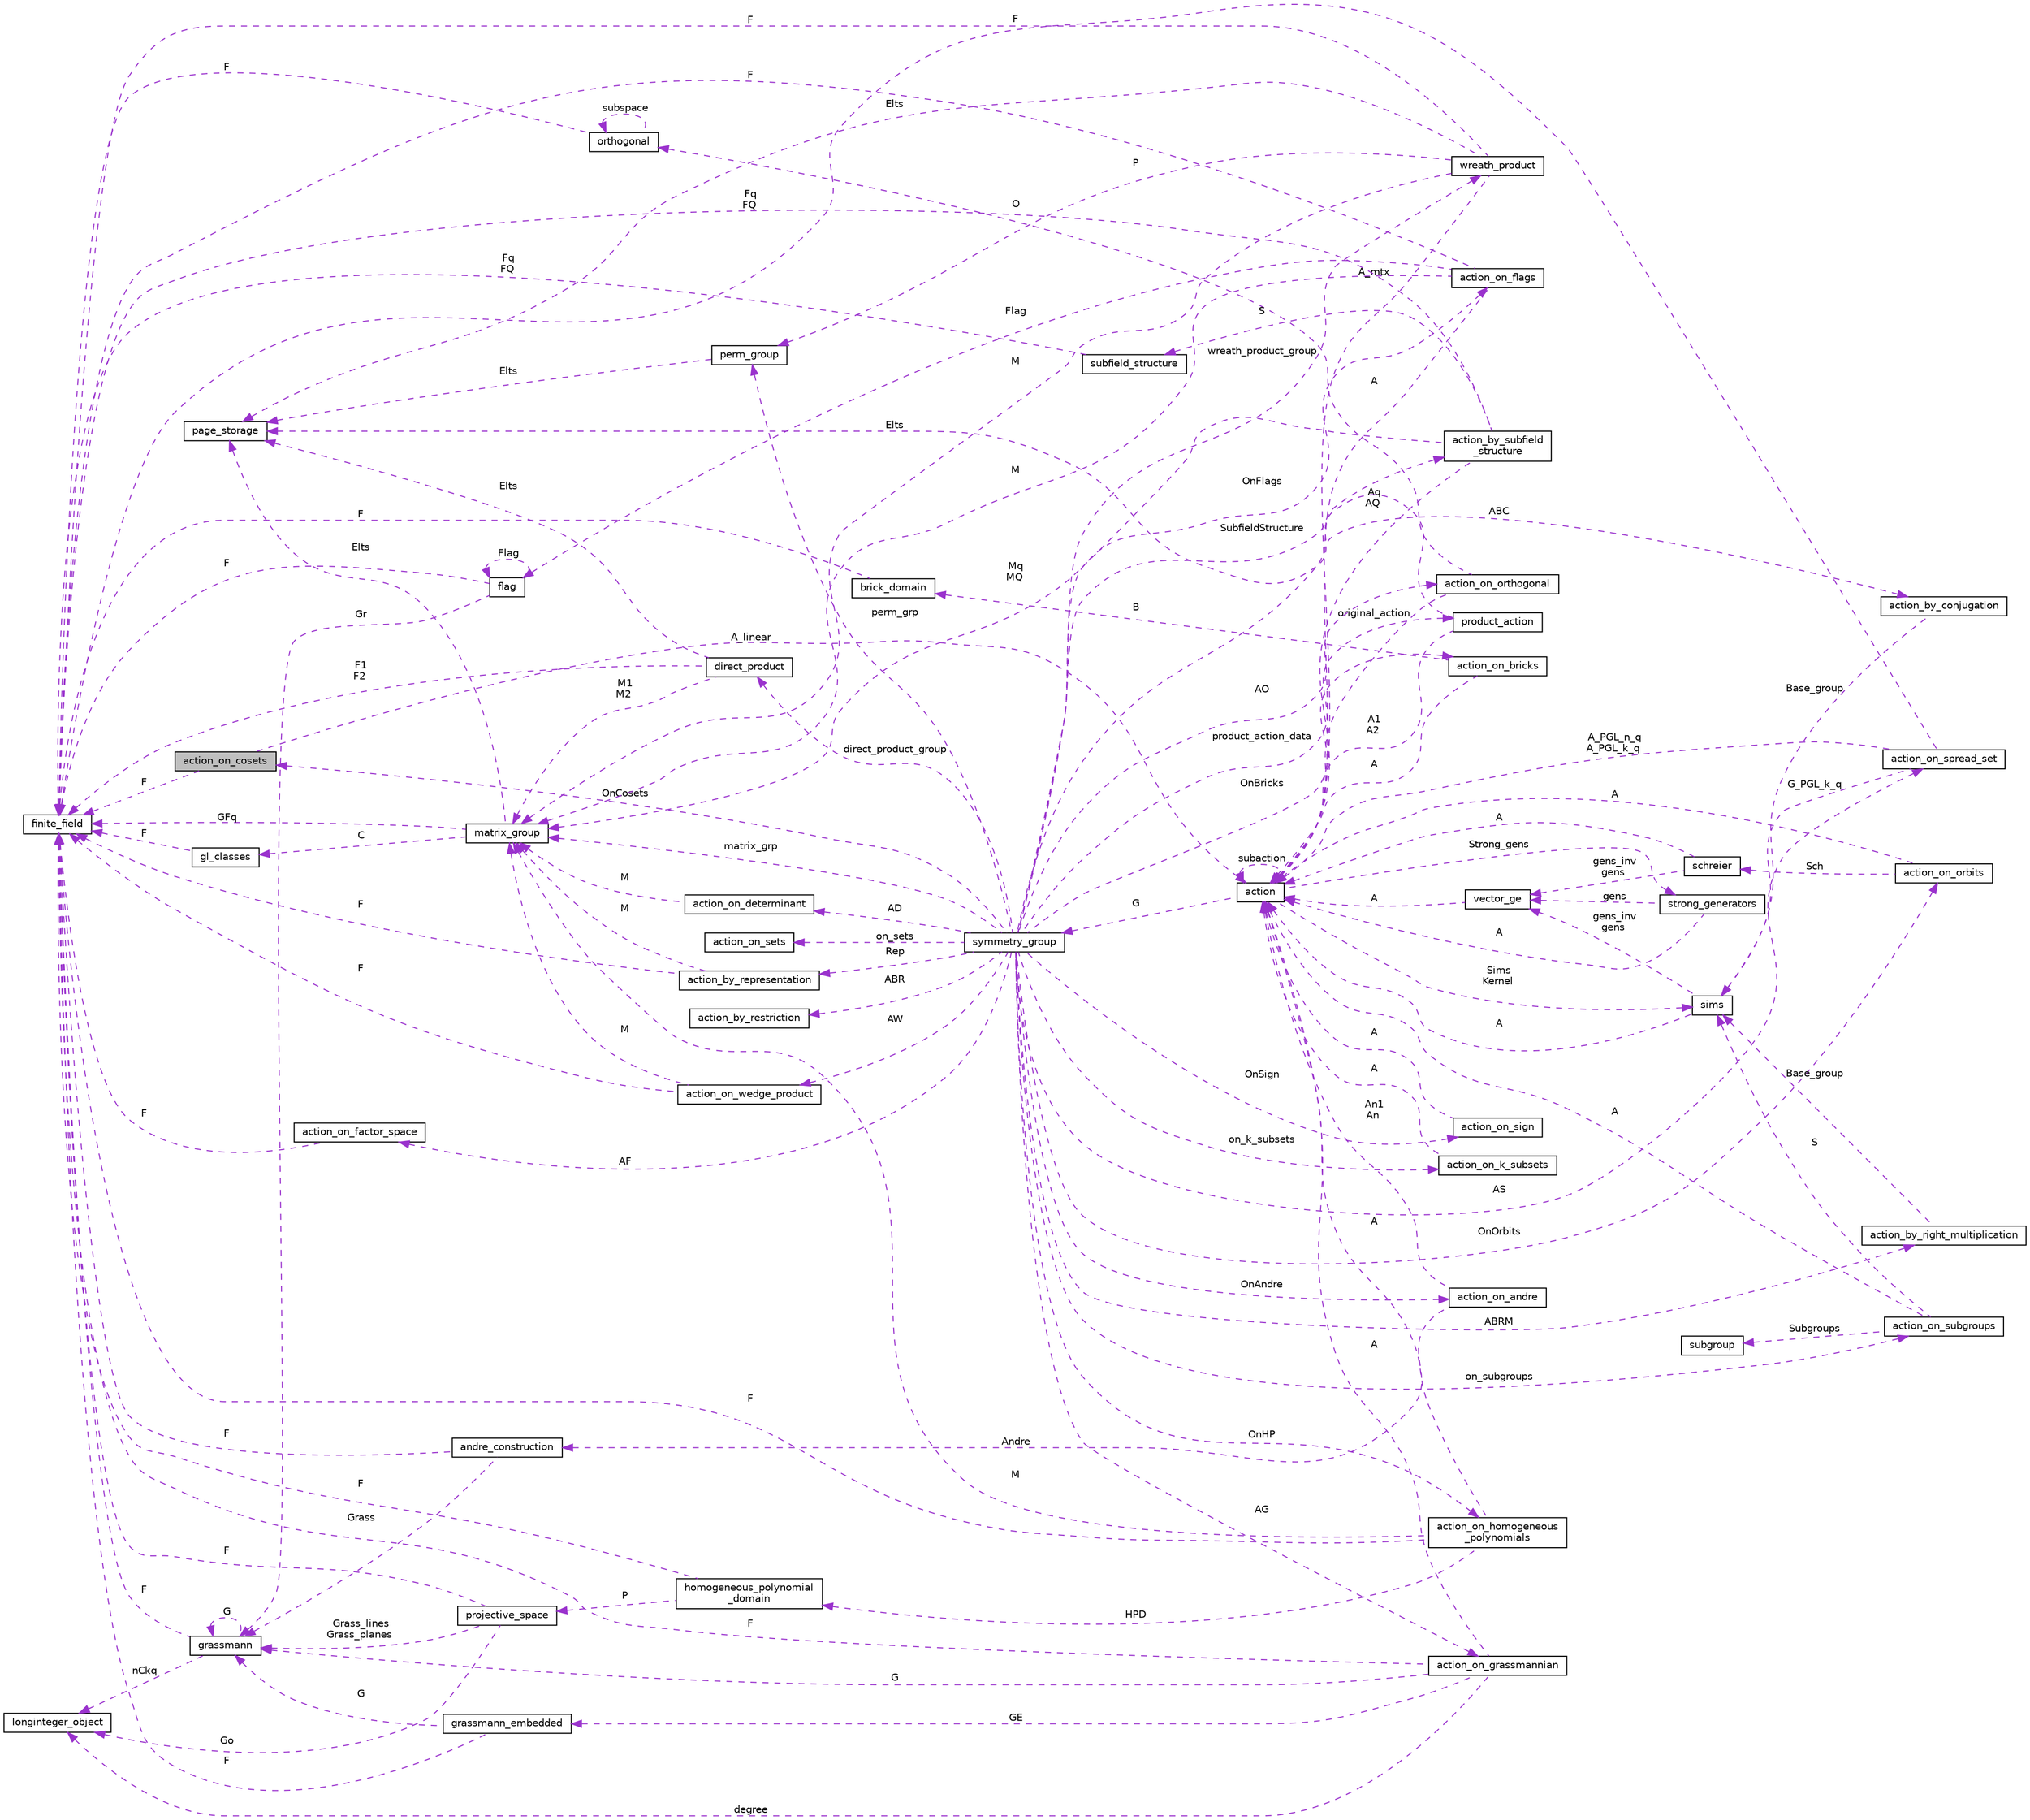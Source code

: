digraph "action_on_cosets"
{
  edge [fontname="Helvetica",fontsize="10",labelfontname="Helvetica",labelfontsize="10"];
  node [fontname="Helvetica",fontsize="10",shape=record];
  rankdir="LR";
  Node1 [label="action_on_cosets",height=0.2,width=0.4,color="black", fillcolor="grey75", style="filled", fontcolor="black"];
  Node2 -> Node1 [dir="back",color="darkorchid3",fontsize="10",style="dashed",label=" A_linear" ,fontname="Helvetica"];
  Node2 [label="action",height=0.2,width=0.4,color="black", fillcolor="white", style="filled",URL="$d2/d86/classaction.html"];
  Node3 -> Node2 [dir="back",color="darkorchid3",fontsize="10",style="dashed",label=" G" ,fontname="Helvetica"];
  Node3 [label="symmetry_group",height=0.2,width=0.4,color="black", fillcolor="white", style="filled",URL="$dd/d3b/unionsymmetry__group.html"];
  Node4 -> Node3 [dir="back",color="darkorchid3",fontsize="10",style="dashed",label=" product_action_data" ,fontname="Helvetica"];
  Node4 [label="product_action",height=0.2,width=0.4,color="black", fillcolor="white", style="filled",URL="$d8/d74/classproduct__action.html"];
  Node5 -> Node4 [dir="back",color="darkorchid3",fontsize="10",style="dashed",label=" Elts" ,fontname="Helvetica"];
  Node5 [label="page_storage",height=0.2,width=0.4,color="black", fillcolor="white", style="filled",URL="$dc/d72/classpage__storage.html"];
  Node2 -> Node4 [dir="back",color="darkorchid3",fontsize="10",style="dashed",label=" A1\nA2" ,fontname="Helvetica"];
  Node6 -> Node3 [dir="back",color="darkorchid3",fontsize="10",style="dashed",label=" ABR" ,fontname="Helvetica"];
  Node6 [label="action_by_restriction",height=0.2,width=0.4,color="black", fillcolor="white", style="filled",URL="$d1/d7e/classaction__by__restriction.html"];
  Node7 -> Node3 [dir="back",color="darkorchid3",fontsize="10",style="dashed",label=" OnFlags" ,fontname="Helvetica"];
  Node7 [label="action_on_flags",height=0.2,width=0.4,color="black", fillcolor="white", style="filled",URL="$dd/dc4/classaction__on__flags.html"];
  Node2 -> Node7 [dir="back",color="darkorchid3",fontsize="10",style="dashed",label=" A" ,fontname="Helvetica"];
  Node8 -> Node7 [dir="back",color="darkorchid3",fontsize="10",style="dashed",label=" M" ,fontname="Helvetica"];
  Node8 [label="matrix_group",height=0.2,width=0.4,color="black", fillcolor="white", style="filled",URL="$d3/ded/classmatrix__group.html"];
  Node5 -> Node8 [dir="back",color="darkorchid3",fontsize="10",style="dashed",label=" Elts" ,fontname="Helvetica"];
  Node9 -> Node8 [dir="back",color="darkorchid3",fontsize="10",style="dashed",label=" C" ,fontname="Helvetica"];
  Node9 [label="gl_classes",height=0.2,width=0.4,color="black", fillcolor="white", style="filled",URL="$d6/dab/classgl__classes.html"];
  Node10 -> Node9 [dir="back",color="darkorchid3",fontsize="10",style="dashed",label=" F" ,fontname="Helvetica"];
  Node10 [label="finite_field",height=0.2,width=0.4,color="black", fillcolor="white", style="filled",URL="$df/d5a/classfinite__field.html"];
  Node10 -> Node8 [dir="back",color="darkorchid3",fontsize="10",style="dashed",label=" GFq" ,fontname="Helvetica"];
  Node11 -> Node7 [dir="back",color="darkorchid3",fontsize="10",style="dashed",label=" Flag" ,fontname="Helvetica"];
  Node11 [label="flag",height=0.2,width=0.4,color="black", fillcolor="white", style="filled",URL="$d8/d06/classflag.html"];
  Node11 -> Node11 [dir="back",color="darkorchid3",fontsize="10",style="dashed",label=" Flag" ,fontname="Helvetica"];
  Node12 -> Node11 [dir="back",color="darkorchid3",fontsize="10",style="dashed",label=" Gr" ,fontname="Helvetica"];
  Node12 [label="grassmann",height=0.2,width=0.4,color="black", fillcolor="white", style="filled",URL="$df/d02/classgrassmann.html"];
  Node13 -> Node12 [dir="back",color="darkorchid3",fontsize="10",style="dashed",label=" nCkq" ,fontname="Helvetica"];
  Node13 [label="longinteger_object",height=0.2,width=0.4,color="black", fillcolor="white", style="filled",URL="$dd/d7e/classlonginteger__object.html"];
  Node12 -> Node12 [dir="back",color="darkorchid3",fontsize="10",style="dashed",label=" G" ,fontname="Helvetica"];
  Node10 -> Node12 [dir="back",color="darkorchid3",fontsize="10",style="dashed",label=" F" ,fontname="Helvetica"];
  Node10 -> Node11 [dir="back",color="darkorchid3",fontsize="10",style="dashed",label=" F" ,fontname="Helvetica"];
  Node10 -> Node7 [dir="back",color="darkorchid3",fontsize="10",style="dashed",label=" F" ,fontname="Helvetica"];
  Node14 -> Node3 [dir="back",color="darkorchid3",fontsize="10",style="dashed",label=" AW" ,fontname="Helvetica"];
  Node14 [label="action_on_wedge_product",height=0.2,width=0.4,color="black", fillcolor="white", style="filled",URL="$d0/deb/classaction__on__wedge__product.html"];
  Node8 -> Node14 [dir="back",color="darkorchid3",fontsize="10",style="dashed",label=" M" ,fontname="Helvetica"];
  Node10 -> Node14 [dir="back",color="darkorchid3",fontsize="10",style="dashed",label=" F" ,fontname="Helvetica"];
  Node15 -> Node3 [dir="back",color="darkorchid3",fontsize="10",style="dashed",label=" AF" ,fontname="Helvetica"];
  Node15 [label="action_on_factor_space",height=0.2,width=0.4,color="black", fillcolor="white", style="filled",URL="$d5/d25/classaction__on__factor__space.html"];
  Node10 -> Node15 [dir="back",color="darkorchid3",fontsize="10",style="dashed",label=" F" ,fontname="Helvetica"];
  Node1 -> Node3 [dir="back",color="darkorchid3",fontsize="10",style="dashed",label=" OnCosets" ,fontname="Helvetica"];
  Node16 -> Node3 [dir="back",color="darkorchid3",fontsize="10",style="dashed",label=" AO" ,fontname="Helvetica"];
  Node16 [label="action_on_orthogonal",height=0.2,width=0.4,color="black", fillcolor="white", style="filled",URL="$dc/d87/classaction__on__orthogonal.html"];
  Node2 -> Node16 [dir="back",color="darkorchid3",fontsize="10",style="dashed",label=" original_action" ,fontname="Helvetica"];
  Node17 -> Node16 [dir="back",color="darkorchid3",fontsize="10",style="dashed",label=" O" ,fontname="Helvetica"];
  Node17 [label="orthogonal",height=0.2,width=0.4,color="black", fillcolor="white", style="filled",URL="$d7/daa/classorthogonal.html"];
  Node17 -> Node17 [dir="back",color="darkorchid3",fontsize="10",style="dashed",label=" subspace" ,fontname="Helvetica"];
  Node10 -> Node17 [dir="back",color="darkorchid3",fontsize="10",style="dashed",label=" F" ,fontname="Helvetica"];
  Node18 -> Node3 [dir="back",color="darkorchid3",fontsize="10",style="dashed",label=" AG" ,fontname="Helvetica"];
  Node18 [label="action_on_grassmannian",height=0.2,width=0.4,color="black", fillcolor="white", style="filled",URL="$d9/ddf/classaction__on__grassmannian.html"];
  Node13 -> Node18 [dir="back",color="darkorchid3",fontsize="10",style="dashed",label=" degree" ,fontname="Helvetica"];
  Node19 -> Node18 [dir="back",color="darkorchid3",fontsize="10",style="dashed",label=" GE" ,fontname="Helvetica"];
  Node19 [label="grassmann_embedded",height=0.2,width=0.4,color="black", fillcolor="white", style="filled",URL="$d4/dda/classgrassmann__embedded.html"];
  Node12 -> Node19 [dir="back",color="darkorchid3",fontsize="10",style="dashed",label=" G" ,fontname="Helvetica"];
  Node10 -> Node19 [dir="back",color="darkorchid3",fontsize="10",style="dashed",label=" F" ,fontname="Helvetica"];
  Node2 -> Node18 [dir="back",color="darkorchid3",fontsize="10",style="dashed",label=" A" ,fontname="Helvetica"];
  Node12 -> Node18 [dir="back",color="darkorchid3",fontsize="10",style="dashed",label=" G" ,fontname="Helvetica"];
  Node10 -> Node18 [dir="back",color="darkorchid3",fontsize="10",style="dashed",label=" F" ,fontname="Helvetica"];
  Node20 -> Node3 [dir="back",color="darkorchid3",fontsize="10",style="dashed",label=" OnHP" ,fontname="Helvetica"];
  Node20 [label="action_on_homogeneous\l_polynomials",height=0.2,width=0.4,color="black", fillcolor="white", style="filled",URL="$d5/dd4/classaction__on__homogeneous__polynomials.html"];
  Node2 -> Node20 [dir="back",color="darkorchid3",fontsize="10",style="dashed",label=" A" ,fontname="Helvetica"];
  Node8 -> Node20 [dir="back",color="darkorchid3",fontsize="10",style="dashed",label=" M" ,fontname="Helvetica"];
  Node10 -> Node20 [dir="back",color="darkorchid3",fontsize="10",style="dashed",label=" F" ,fontname="Helvetica"];
  Node21 -> Node20 [dir="back",color="darkorchid3",fontsize="10",style="dashed",label=" HPD" ,fontname="Helvetica"];
  Node21 [label="homogeneous_polynomial\l_domain",height=0.2,width=0.4,color="black", fillcolor="white", style="filled",URL="$d2/da7/classhomogeneous__polynomial__domain.html"];
  Node22 -> Node21 [dir="back",color="darkorchid3",fontsize="10",style="dashed",label=" P" ,fontname="Helvetica"];
  Node22 [label="projective_space",height=0.2,width=0.4,color="black", fillcolor="white", style="filled",URL="$d2/d17/classprojective__space.html"];
  Node13 -> Node22 [dir="back",color="darkorchid3",fontsize="10",style="dashed",label=" Go" ,fontname="Helvetica"];
  Node10 -> Node22 [dir="back",color="darkorchid3",fontsize="10",style="dashed",label=" F" ,fontname="Helvetica"];
  Node12 -> Node22 [dir="back",color="darkorchid3",fontsize="10",style="dashed",label=" Grass_lines\nGrass_planes" ,fontname="Helvetica"];
  Node10 -> Node21 [dir="back",color="darkorchid3",fontsize="10",style="dashed",label=" F" ,fontname="Helvetica"];
  Node23 -> Node3 [dir="back",color="darkorchid3",fontsize="10",style="dashed",label=" OnOrbits" ,fontname="Helvetica"];
  Node23 [label="action_on_orbits",height=0.2,width=0.4,color="black", fillcolor="white", style="filled",URL="$da/d89/classaction__on__orbits.html"];
  Node2 -> Node23 [dir="back",color="darkorchid3",fontsize="10",style="dashed",label=" A" ,fontname="Helvetica"];
  Node24 -> Node23 [dir="back",color="darkorchid3",fontsize="10",style="dashed",label=" Sch" ,fontname="Helvetica"];
  Node24 [label="schreier",height=0.2,width=0.4,color="black", fillcolor="white", style="filled",URL="$d3/dd6/classschreier.html"];
  Node2 -> Node24 [dir="back",color="darkorchid3",fontsize="10",style="dashed",label=" A" ,fontname="Helvetica"];
  Node25 -> Node24 [dir="back",color="darkorchid3",fontsize="10",style="dashed",label=" gens_inv\ngens" ,fontname="Helvetica"];
  Node25 [label="vector_ge",height=0.2,width=0.4,color="black", fillcolor="white", style="filled",URL="$d4/d6e/classvector__ge.html"];
  Node2 -> Node25 [dir="back",color="darkorchid3",fontsize="10",style="dashed",label=" A" ,fontname="Helvetica"];
  Node26 -> Node3 [dir="back",color="darkorchid3",fontsize="10",style="dashed",label=" AD" ,fontname="Helvetica"];
  Node26 [label="action_on_determinant",height=0.2,width=0.4,color="black", fillcolor="white", style="filled",URL="$d4/d32/classaction__on__determinant.html"];
  Node8 -> Node26 [dir="back",color="darkorchid3",fontsize="10",style="dashed",label=" M" ,fontname="Helvetica"];
  Node27 -> Node3 [dir="back",color="darkorchid3",fontsize="10",style="dashed",label=" on_k_subsets" ,fontname="Helvetica"];
  Node27 [label="action_on_k_subsets",height=0.2,width=0.4,color="black", fillcolor="white", style="filled",URL="$d3/d04/classaction__on__k__subsets.html"];
  Node2 -> Node27 [dir="back",color="darkorchid3",fontsize="10",style="dashed",label=" A" ,fontname="Helvetica"];
  Node28 -> Node3 [dir="back",color="darkorchid3",fontsize="10",style="dashed",label=" wreath_product_group" ,fontname="Helvetica"];
  Node28 [label="wreath_product",height=0.2,width=0.4,color="black", fillcolor="white", style="filled",URL="$d8/dfa/classwreath__product.html"];
  Node5 -> Node28 [dir="back",color="darkorchid3",fontsize="10",style="dashed",label=" Elts" ,fontname="Helvetica"];
  Node2 -> Node28 [dir="back",color="darkorchid3",fontsize="10",style="dashed",label=" A_mtx" ,fontname="Helvetica"];
  Node8 -> Node28 [dir="back",color="darkorchid3",fontsize="10",style="dashed",label=" M" ,fontname="Helvetica"];
  Node29 -> Node28 [dir="back",color="darkorchid3",fontsize="10",style="dashed",label=" P" ,fontname="Helvetica"];
  Node29 [label="perm_group",height=0.2,width=0.4,color="black", fillcolor="white", style="filled",URL="$df/d0a/classperm__group.html"];
  Node5 -> Node29 [dir="back",color="darkorchid3",fontsize="10",style="dashed",label=" Elts" ,fontname="Helvetica"];
  Node10 -> Node28 [dir="back",color="darkorchid3",fontsize="10",style="dashed",label=" F" ,fontname="Helvetica"];
  Node30 -> Node3 [dir="back",color="darkorchid3",fontsize="10",style="dashed",label=" on_subgroups" ,fontname="Helvetica"];
  Node30 [label="action_on_subgroups",height=0.2,width=0.4,color="black", fillcolor="white", style="filled",URL="$d6/da4/classaction__on__subgroups.html"];
  Node31 -> Node30 [dir="back",color="darkorchid3",fontsize="10",style="dashed",label=" Subgroups" ,fontname="Helvetica"];
  Node31 [label="subgroup",height=0.2,width=0.4,color="black", fillcolor="white", style="filled",URL="$d0/d0a/classsubgroup.html"];
  Node2 -> Node30 [dir="back",color="darkorchid3",fontsize="10",style="dashed",label=" A" ,fontname="Helvetica"];
  Node32 -> Node30 [dir="back",color="darkorchid3",fontsize="10",style="dashed",label=" S" ,fontname="Helvetica"];
  Node32 [label="sims",height=0.2,width=0.4,color="black", fillcolor="white", style="filled",URL="$d9/df3/classsims.html"];
  Node2 -> Node32 [dir="back",color="darkorchid3",fontsize="10",style="dashed",label=" A" ,fontname="Helvetica"];
  Node25 -> Node32 [dir="back",color="darkorchid3",fontsize="10",style="dashed",label=" gens_inv\ngens" ,fontname="Helvetica"];
  Node8 -> Node3 [dir="back",color="darkorchid3",fontsize="10",style="dashed",label=" matrix_grp" ,fontname="Helvetica"];
  Node33 -> Node3 [dir="back",color="darkorchid3",fontsize="10",style="dashed",label=" ABRM" ,fontname="Helvetica"];
  Node33 [label="action_by_right_multiplication",height=0.2,width=0.4,color="black", fillcolor="white", style="filled",URL="$d5/daa/classaction__by__right__multiplication.html"];
  Node32 -> Node33 [dir="back",color="darkorchid3",fontsize="10",style="dashed",label=" Base_group" ,fontname="Helvetica"];
  Node34 -> Node3 [dir="back",color="darkorchid3",fontsize="10",style="dashed",label=" direct_product_group" ,fontname="Helvetica"];
  Node34 [label="direct_product",height=0.2,width=0.4,color="black", fillcolor="white", style="filled",URL="$dc/daf/classdirect__product.html"];
  Node5 -> Node34 [dir="back",color="darkorchid3",fontsize="10",style="dashed",label=" Elts" ,fontname="Helvetica"];
  Node8 -> Node34 [dir="back",color="darkorchid3",fontsize="10",style="dashed",label=" M1\nM2" ,fontname="Helvetica"];
  Node10 -> Node34 [dir="back",color="darkorchid3",fontsize="10",style="dashed",label=" F1\nF2" ,fontname="Helvetica"];
  Node35 -> Node3 [dir="back",color="darkorchid3",fontsize="10",style="dashed",label=" OnBricks" ,fontname="Helvetica"];
  Node35 [label="action_on_bricks",height=0.2,width=0.4,color="black", fillcolor="white", style="filled",URL="$de/d56/classaction__on__bricks.html"];
  Node2 -> Node35 [dir="back",color="darkorchid3",fontsize="10",style="dashed",label=" A" ,fontname="Helvetica"];
  Node36 -> Node35 [dir="back",color="darkorchid3",fontsize="10",style="dashed",label=" B" ,fontname="Helvetica"];
  Node36 [label="brick_domain",height=0.2,width=0.4,color="black", fillcolor="white", style="filled",URL="$da/daf/classbrick__domain.html"];
  Node10 -> Node36 [dir="back",color="darkorchid3",fontsize="10",style="dashed",label=" F" ,fontname="Helvetica"];
  Node37 -> Node3 [dir="back",color="darkorchid3",fontsize="10",style="dashed",label=" ABC" ,fontname="Helvetica"];
  Node37 [label="action_by_conjugation",height=0.2,width=0.4,color="black", fillcolor="white", style="filled",URL="$d3/dda/classaction__by__conjugation.html"];
  Node32 -> Node37 [dir="back",color="darkorchid3",fontsize="10",style="dashed",label=" Base_group" ,fontname="Helvetica"];
  Node38 -> Node3 [dir="back",color="darkorchid3",fontsize="10",style="dashed",label=" OnSign" ,fontname="Helvetica"];
  Node38 [label="action_on_sign",height=0.2,width=0.4,color="black", fillcolor="white", style="filled",URL="$da/d06/classaction__on__sign.html"];
  Node2 -> Node38 [dir="back",color="darkorchid3",fontsize="10",style="dashed",label=" A" ,fontname="Helvetica"];
  Node39 -> Node3 [dir="back",color="darkorchid3",fontsize="10",style="dashed",label=" SubfieldStructure" ,fontname="Helvetica"];
  Node39 [label="action_by_subfield\l_structure",height=0.2,width=0.4,color="black", fillcolor="white", style="filled",URL="$dd/d67/classaction__by__subfield__structure.html"];
  Node2 -> Node39 [dir="back",color="darkorchid3",fontsize="10",style="dashed",label=" Aq\nAQ" ,fontname="Helvetica"];
  Node40 -> Node39 [dir="back",color="darkorchid3",fontsize="10",style="dashed",label=" S" ,fontname="Helvetica"];
  Node40 [label="subfield_structure",height=0.2,width=0.4,color="black", fillcolor="white", style="filled",URL="$d4/d43/classsubfield__structure.html"];
  Node10 -> Node40 [dir="back",color="darkorchid3",fontsize="10",style="dashed",label=" Fq\nFQ" ,fontname="Helvetica"];
  Node8 -> Node39 [dir="back",color="darkorchid3",fontsize="10",style="dashed",label=" Mq\nMQ" ,fontname="Helvetica"];
  Node10 -> Node39 [dir="back",color="darkorchid3",fontsize="10",style="dashed",label=" Fq\nFQ" ,fontname="Helvetica"];
  Node41 -> Node3 [dir="back",color="darkorchid3",fontsize="10",style="dashed",label=" on_sets" ,fontname="Helvetica"];
  Node41 [label="action_on_sets",height=0.2,width=0.4,color="black", fillcolor="white", style="filled",URL="$da/d37/classaction__on__sets.html"];
  Node29 -> Node3 [dir="back",color="darkorchid3",fontsize="10",style="dashed",label=" perm_grp" ,fontname="Helvetica"];
  Node42 -> Node3 [dir="back",color="darkorchid3",fontsize="10",style="dashed",label=" Rep" ,fontname="Helvetica"];
  Node42 [label="action_by_representation",height=0.2,width=0.4,color="black", fillcolor="white", style="filled",URL="$d1/d9d/classaction__by__representation.html"];
  Node8 -> Node42 [dir="back",color="darkorchid3",fontsize="10",style="dashed",label=" M" ,fontname="Helvetica"];
  Node10 -> Node42 [dir="back",color="darkorchid3",fontsize="10",style="dashed",label=" F" ,fontname="Helvetica"];
  Node43 -> Node3 [dir="back",color="darkorchid3",fontsize="10",style="dashed",label=" AS" ,fontname="Helvetica"];
  Node43 [label="action_on_spread_set",height=0.2,width=0.4,color="black", fillcolor="white", style="filled",URL="$d2/d7a/classaction__on__spread__set.html"];
  Node2 -> Node43 [dir="back",color="darkorchid3",fontsize="10",style="dashed",label=" A_PGL_n_q\nA_PGL_k_q" ,fontname="Helvetica"];
  Node32 -> Node43 [dir="back",color="darkorchid3",fontsize="10",style="dashed",label=" G_PGL_k_q" ,fontname="Helvetica"];
  Node10 -> Node43 [dir="back",color="darkorchid3",fontsize="10",style="dashed",label=" F" ,fontname="Helvetica"];
  Node44 -> Node3 [dir="back",color="darkorchid3",fontsize="10",style="dashed",label=" OnAndre" ,fontname="Helvetica"];
  Node44 [label="action_on_andre",height=0.2,width=0.4,color="black", fillcolor="white", style="filled",URL="$da/d32/classaction__on__andre.html"];
  Node2 -> Node44 [dir="back",color="darkorchid3",fontsize="10",style="dashed",label=" An1\nAn" ,fontname="Helvetica"];
  Node45 -> Node44 [dir="back",color="darkorchid3",fontsize="10",style="dashed",label=" Andre" ,fontname="Helvetica"];
  Node45 [label="andre_construction",height=0.2,width=0.4,color="black", fillcolor="white", style="filled",URL="$d2/d32/classandre__construction.html"];
  Node10 -> Node45 [dir="back",color="darkorchid3",fontsize="10",style="dashed",label=" F" ,fontname="Helvetica"];
  Node12 -> Node45 [dir="back",color="darkorchid3",fontsize="10",style="dashed",label=" Grass" ,fontname="Helvetica"];
  Node2 -> Node2 [dir="back",color="darkorchid3",fontsize="10",style="dashed",label=" subaction" ,fontname="Helvetica"];
  Node46 -> Node2 [dir="back",color="darkorchid3",fontsize="10",style="dashed",label=" Strong_gens" ,fontname="Helvetica"];
  Node46 [label="strong_generators",height=0.2,width=0.4,color="black", fillcolor="white", style="filled",URL="$dc/d09/classstrong__generators.html"];
  Node2 -> Node46 [dir="back",color="darkorchid3",fontsize="10",style="dashed",label=" A" ,fontname="Helvetica"];
  Node25 -> Node46 [dir="back",color="darkorchid3",fontsize="10",style="dashed",label=" gens" ,fontname="Helvetica"];
  Node32 -> Node2 [dir="back",color="darkorchid3",fontsize="10",style="dashed",label=" Sims\nKernel" ,fontname="Helvetica"];
  Node10 -> Node1 [dir="back",color="darkorchid3",fontsize="10",style="dashed",label=" F" ,fontname="Helvetica"];
}

